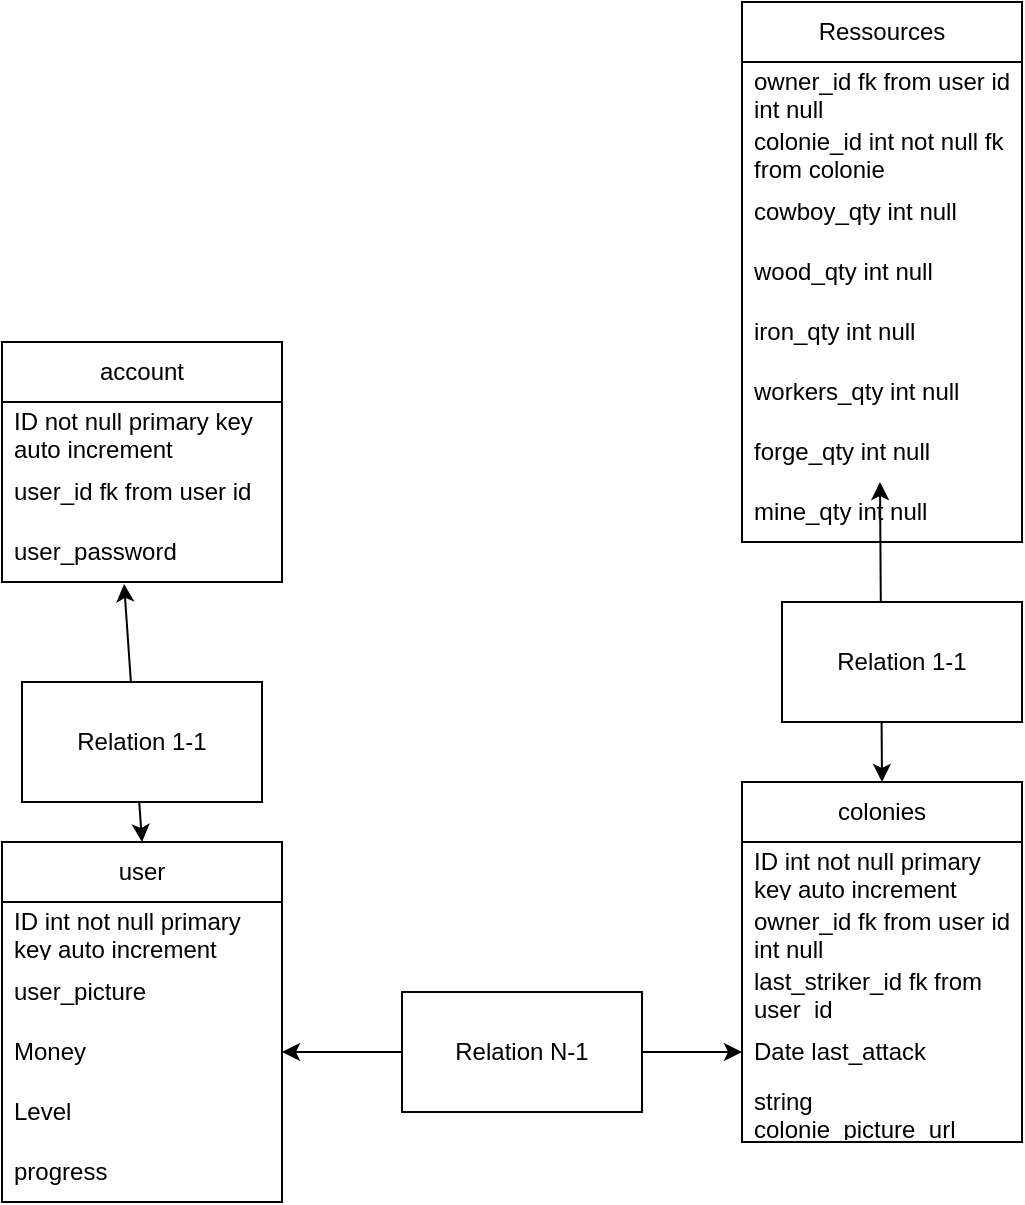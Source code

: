 <mxfile version="21.6.1" type="github">
  <diagram name="Page-1" id="kPPFRaF9VMyvjgiS925B">
    <mxGraphModel dx="1613" dy="1823" grid="1" gridSize="10" guides="1" tooltips="1" connect="1" arrows="1" fold="1" page="1" pageScale="1" pageWidth="827" pageHeight="1169" math="0" shadow="0">
      <root>
        <mxCell id="0" />
        <mxCell id="1" parent="0" />
        <mxCell id="fBOP_-MurM9MZnylX2GK-1" value="user" style="swimlane;fontStyle=0;childLayout=stackLayout;horizontal=1;startSize=30;horizontalStack=0;resizeParent=1;resizeParentMax=0;resizeLast=0;collapsible=1;marginBottom=0;whiteSpace=wrap;html=1;" vertex="1" parent="1">
          <mxGeometry x="90" y="170" width="140" height="180" as="geometry" />
        </mxCell>
        <mxCell id="fBOP_-MurM9MZnylX2GK-2" value="ID int not null primary key auto increment " style="text;strokeColor=none;fillColor=none;align=left;verticalAlign=middle;spacingLeft=4;spacingRight=4;overflow=hidden;points=[[0,0.5],[1,0.5]];portConstraint=eastwest;rotatable=0;whiteSpace=wrap;html=1;" vertex="1" parent="fBOP_-MurM9MZnylX2GK-1">
          <mxGeometry y="30" width="140" height="30" as="geometry" />
        </mxCell>
        <mxCell id="fBOP_-MurM9MZnylX2GK-34" value="user_picture" style="text;strokeColor=none;fillColor=none;align=left;verticalAlign=middle;spacingLeft=4;spacingRight=4;overflow=hidden;points=[[0,0.5],[1,0.5]];portConstraint=eastwest;rotatable=0;whiteSpace=wrap;html=1;" vertex="1" parent="fBOP_-MurM9MZnylX2GK-1">
          <mxGeometry y="60" width="140" height="30" as="geometry" />
        </mxCell>
        <mxCell id="fBOP_-MurM9MZnylX2GK-3" value="Money" style="text;strokeColor=none;fillColor=none;align=left;verticalAlign=middle;spacingLeft=4;spacingRight=4;overflow=hidden;points=[[0,0.5],[1,0.5]];portConstraint=eastwest;rotatable=0;whiteSpace=wrap;html=1;" vertex="1" parent="fBOP_-MurM9MZnylX2GK-1">
          <mxGeometry y="90" width="140" height="30" as="geometry" />
        </mxCell>
        <mxCell id="fBOP_-MurM9MZnylX2GK-32" value="Level" style="text;strokeColor=none;fillColor=none;align=left;verticalAlign=middle;spacingLeft=4;spacingRight=4;overflow=hidden;points=[[0,0.5],[1,0.5]];portConstraint=eastwest;rotatable=0;whiteSpace=wrap;html=1;" vertex="1" parent="fBOP_-MurM9MZnylX2GK-1">
          <mxGeometry y="120" width="140" height="30" as="geometry" />
        </mxCell>
        <mxCell id="fBOP_-MurM9MZnylX2GK-4" value="progress" style="text;strokeColor=none;fillColor=none;align=left;verticalAlign=middle;spacingLeft=4;spacingRight=4;overflow=hidden;points=[[0,0.5],[1,0.5]];portConstraint=eastwest;rotatable=0;whiteSpace=wrap;html=1;" vertex="1" parent="fBOP_-MurM9MZnylX2GK-1">
          <mxGeometry y="150" width="140" height="30" as="geometry" />
        </mxCell>
        <mxCell id="fBOP_-MurM9MZnylX2GK-7" value="account" style="swimlane;fontStyle=0;childLayout=stackLayout;horizontal=1;startSize=30;horizontalStack=0;resizeParent=1;resizeParentMax=0;resizeLast=0;collapsible=1;marginBottom=0;whiteSpace=wrap;html=1;" vertex="1" parent="1">
          <mxGeometry x="90" y="-80" width="140" height="120" as="geometry" />
        </mxCell>
        <mxCell id="fBOP_-MurM9MZnylX2GK-8" value="ID not null primary key auto increment " style="text;strokeColor=none;fillColor=none;align=left;verticalAlign=middle;spacingLeft=4;spacingRight=4;overflow=hidden;points=[[0,0.5],[1,0.5]];portConstraint=eastwest;rotatable=0;whiteSpace=wrap;html=1;" vertex="1" parent="fBOP_-MurM9MZnylX2GK-7">
          <mxGeometry y="30" width="140" height="30" as="geometry" />
        </mxCell>
        <mxCell id="fBOP_-MurM9MZnylX2GK-9" value="user_id fk from user id" style="text;strokeColor=none;fillColor=none;align=left;verticalAlign=middle;spacingLeft=4;spacingRight=4;overflow=hidden;points=[[0,0.5],[1,0.5]];portConstraint=eastwest;rotatable=0;whiteSpace=wrap;html=1;" vertex="1" parent="fBOP_-MurM9MZnylX2GK-7">
          <mxGeometry y="60" width="140" height="30" as="geometry" />
        </mxCell>
        <mxCell id="fBOP_-MurM9MZnylX2GK-13" value="user_password" style="text;strokeColor=none;fillColor=none;align=left;verticalAlign=middle;spacingLeft=4;spacingRight=4;overflow=hidden;points=[[0,0.5],[1,0.5]];portConstraint=eastwest;rotatable=0;whiteSpace=wrap;html=1;" vertex="1" parent="fBOP_-MurM9MZnylX2GK-7">
          <mxGeometry y="90" width="140" height="30" as="geometry" />
        </mxCell>
        <mxCell id="fBOP_-MurM9MZnylX2GK-19" value="" style="endArrow=classic;startArrow=classic;html=1;rounded=0;entryX=0.436;entryY=1.033;entryDx=0;entryDy=0;entryPerimeter=0;exitX=0.5;exitY=0;exitDx=0;exitDy=0;" edge="1" parent="1" source="fBOP_-MurM9MZnylX2GK-1" target="fBOP_-MurM9MZnylX2GK-13">
          <mxGeometry width="50" height="50" relative="1" as="geometry">
            <mxPoint x="390" y="80" as="sourcePoint" />
            <mxPoint x="440" y="30" as="targetPoint" />
          </mxGeometry>
        </mxCell>
        <mxCell id="fBOP_-MurM9MZnylX2GK-15" value="Relation 1-1" style="rounded=0;whiteSpace=wrap;html=1;" vertex="1" parent="1">
          <mxGeometry x="100" y="90" width="120" height="60" as="geometry" />
        </mxCell>
        <mxCell id="fBOP_-MurM9MZnylX2GK-20" value="colonies" style="swimlane;fontStyle=0;childLayout=stackLayout;horizontal=1;startSize=30;horizontalStack=0;resizeParent=1;resizeParentMax=0;resizeLast=0;collapsible=1;marginBottom=0;whiteSpace=wrap;html=1;" vertex="1" parent="1">
          <mxGeometry x="460" y="140" width="140" height="180" as="geometry" />
        </mxCell>
        <mxCell id="fBOP_-MurM9MZnylX2GK-21" value="ID int not null primary key auto increment " style="text;strokeColor=none;fillColor=none;align=left;verticalAlign=middle;spacingLeft=4;spacingRight=4;overflow=hidden;points=[[0,0.5],[1,0.5]];portConstraint=eastwest;rotatable=0;whiteSpace=wrap;html=1;" vertex="1" parent="fBOP_-MurM9MZnylX2GK-20">
          <mxGeometry y="30" width="140" height="30" as="geometry" />
        </mxCell>
        <mxCell id="fBOP_-MurM9MZnylX2GK-25" value="owner_id fk from user id int null" style="text;strokeColor=none;fillColor=none;align=left;verticalAlign=middle;spacingLeft=4;spacingRight=4;overflow=hidden;points=[[0,0.5],[1,0.5]];portConstraint=eastwest;rotatable=0;whiteSpace=wrap;html=1;" vertex="1" parent="fBOP_-MurM9MZnylX2GK-20">
          <mxGeometry y="60" width="140" height="30" as="geometry" />
        </mxCell>
        <mxCell id="fBOP_-MurM9MZnylX2GK-37" value="last_striker_id fk from user_id" style="text;strokeColor=none;fillColor=none;align=left;verticalAlign=middle;spacingLeft=4;spacingRight=4;overflow=hidden;points=[[0,0.5],[1,0.5]];portConstraint=eastwest;rotatable=0;whiteSpace=wrap;html=1;" vertex="1" parent="fBOP_-MurM9MZnylX2GK-20">
          <mxGeometry y="90" width="140" height="30" as="geometry" />
        </mxCell>
        <mxCell id="fBOP_-MurM9MZnylX2GK-38" value="Date last_attack" style="text;strokeColor=none;fillColor=none;align=left;verticalAlign=middle;spacingLeft=4;spacingRight=4;overflow=hidden;points=[[0,0.5],[1,0.5]];portConstraint=eastwest;rotatable=0;whiteSpace=wrap;html=1;" vertex="1" parent="fBOP_-MurM9MZnylX2GK-20">
          <mxGeometry y="120" width="140" height="30" as="geometry" />
        </mxCell>
        <mxCell id="fBOP_-MurM9MZnylX2GK-35" value="string colonie_picture_url" style="text;strokeColor=none;fillColor=none;align=left;verticalAlign=middle;spacingLeft=4;spacingRight=4;overflow=hidden;points=[[0,0.5],[1,0.5]];portConstraint=eastwest;rotatable=0;whiteSpace=wrap;html=1;" vertex="1" parent="fBOP_-MurM9MZnylX2GK-20">
          <mxGeometry y="150" width="140" height="30" as="geometry" />
        </mxCell>
        <mxCell id="fBOP_-MurM9MZnylX2GK-36" value="" style="endArrow=classic;startArrow=classic;html=1;rounded=0;entryX=0;entryY=0.5;entryDx=0;entryDy=0;exitX=1;exitY=0.5;exitDx=0;exitDy=0;" edge="1" parent="1" source="fBOP_-MurM9MZnylX2GK-3" target="fBOP_-MurM9MZnylX2GK-38">
          <mxGeometry width="50" height="50" relative="1" as="geometry">
            <mxPoint x="230" y="275" as="sourcePoint" />
            <mxPoint x="460" y="275" as="targetPoint" />
          </mxGeometry>
        </mxCell>
        <mxCell id="fBOP_-MurM9MZnylX2GK-24" value="Relation N-1" style="rounded=0;whiteSpace=wrap;html=1;" vertex="1" parent="1">
          <mxGeometry x="290" y="245" width="120" height="60" as="geometry" />
        </mxCell>
        <mxCell id="fBOP_-MurM9MZnylX2GK-41" value="Ressources" style="swimlane;fontStyle=0;childLayout=stackLayout;horizontal=1;startSize=30;horizontalStack=0;resizeParent=1;resizeParentMax=0;resizeLast=0;collapsible=1;marginBottom=0;whiteSpace=wrap;html=1;" vertex="1" parent="1">
          <mxGeometry x="460" y="-250" width="140" height="270" as="geometry" />
        </mxCell>
        <mxCell id="fBOP_-MurM9MZnylX2GK-43" value="owner_id fk from user id int null" style="text;strokeColor=none;fillColor=none;align=left;verticalAlign=middle;spacingLeft=4;spacingRight=4;overflow=hidden;points=[[0,0.5],[1,0.5]];portConstraint=eastwest;rotatable=0;whiteSpace=wrap;html=1;" vertex="1" parent="fBOP_-MurM9MZnylX2GK-41">
          <mxGeometry y="30" width="140" height="30" as="geometry" />
        </mxCell>
        <mxCell id="fBOP_-MurM9MZnylX2GK-55" value="colonie_id int not null fk from colonie" style="text;strokeColor=none;fillColor=none;align=left;verticalAlign=middle;spacingLeft=4;spacingRight=4;overflow=hidden;points=[[0,0.5],[1,0.5]];portConstraint=eastwest;rotatable=0;whiteSpace=wrap;html=1;" vertex="1" parent="fBOP_-MurM9MZnylX2GK-41">
          <mxGeometry y="60" width="140" height="30" as="geometry" />
        </mxCell>
        <mxCell id="fBOP_-MurM9MZnylX2GK-47" value="cowboy_qty int null" style="text;strokeColor=none;fillColor=none;align=left;verticalAlign=middle;spacingLeft=4;spacingRight=4;overflow=hidden;points=[[0,0.5],[1,0.5]];portConstraint=eastwest;rotatable=0;whiteSpace=wrap;html=1;" vertex="1" parent="fBOP_-MurM9MZnylX2GK-41">
          <mxGeometry y="90" width="140" height="30" as="geometry" />
        </mxCell>
        <mxCell id="fBOP_-MurM9MZnylX2GK-48" value="wood_qty int null" style="text;strokeColor=none;fillColor=none;align=left;verticalAlign=middle;spacingLeft=4;spacingRight=4;overflow=hidden;points=[[0,0.5],[1,0.5]];portConstraint=eastwest;rotatable=0;whiteSpace=wrap;html=1;" vertex="1" parent="fBOP_-MurM9MZnylX2GK-41">
          <mxGeometry y="120" width="140" height="30" as="geometry" />
        </mxCell>
        <mxCell id="fBOP_-MurM9MZnylX2GK-49" value="&lt;div&gt;iron_qty int null&lt;/div&gt;" style="text;strokeColor=none;fillColor=none;align=left;verticalAlign=middle;spacingLeft=4;spacingRight=4;overflow=hidden;points=[[0,0.5],[1,0.5]];portConstraint=eastwest;rotatable=0;whiteSpace=wrap;html=1;" vertex="1" parent="fBOP_-MurM9MZnylX2GK-41">
          <mxGeometry y="150" width="140" height="30" as="geometry" />
        </mxCell>
        <mxCell id="fBOP_-MurM9MZnylX2GK-50" value="workers_qty int null" style="text;strokeColor=none;fillColor=none;align=left;verticalAlign=middle;spacingLeft=4;spacingRight=4;overflow=hidden;points=[[0,0.5],[1,0.5]];portConstraint=eastwest;rotatable=0;whiteSpace=wrap;html=1;" vertex="1" parent="fBOP_-MurM9MZnylX2GK-41">
          <mxGeometry y="180" width="140" height="30" as="geometry" />
        </mxCell>
        <mxCell id="fBOP_-MurM9MZnylX2GK-51" value="forge_qty int null" style="text;strokeColor=none;fillColor=none;align=left;verticalAlign=middle;spacingLeft=4;spacingRight=4;overflow=hidden;points=[[0,0.5],[1,0.5]];portConstraint=eastwest;rotatable=0;whiteSpace=wrap;html=1;" vertex="1" parent="fBOP_-MurM9MZnylX2GK-41">
          <mxGeometry y="210" width="140" height="30" as="geometry" />
        </mxCell>
        <mxCell id="fBOP_-MurM9MZnylX2GK-54" value="mine_qty int null" style="text;strokeColor=none;fillColor=none;align=left;verticalAlign=middle;spacingLeft=4;spacingRight=4;overflow=hidden;points=[[0,0.5],[1,0.5]];portConstraint=eastwest;rotatable=0;whiteSpace=wrap;html=1;" vertex="1" parent="fBOP_-MurM9MZnylX2GK-41">
          <mxGeometry y="240" width="140" height="30" as="geometry" />
        </mxCell>
        <mxCell id="fBOP_-MurM9MZnylX2GK-52" value="" style="endArrow=classic;startArrow=classic;html=1;rounded=0;exitX=0.5;exitY=0;exitDx=0;exitDy=0;" edge="1" parent="fBOP_-MurM9MZnylX2GK-41" source="fBOP_-MurM9MZnylX2GK-20">
          <mxGeometry width="50" height="50" relative="1" as="geometry">
            <mxPoint x="-161" y="210" as="sourcePoint" />
            <mxPoint x="69" y="240" as="targetPoint" />
          </mxGeometry>
        </mxCell>
        <mxCell id="fBOP_-MurM9MZnylX2GK-53" value="Relation 1-1" style="rounded=0;whiteSpace=wrap;html=1;" vertex="1" parent="1">
          <mxGeometry x="480" y="50" width="120" height="60" as="geometry" />
        </mxCell>
      </root>
    </mxGraphModel>
  </diagram>
</mxfile>
